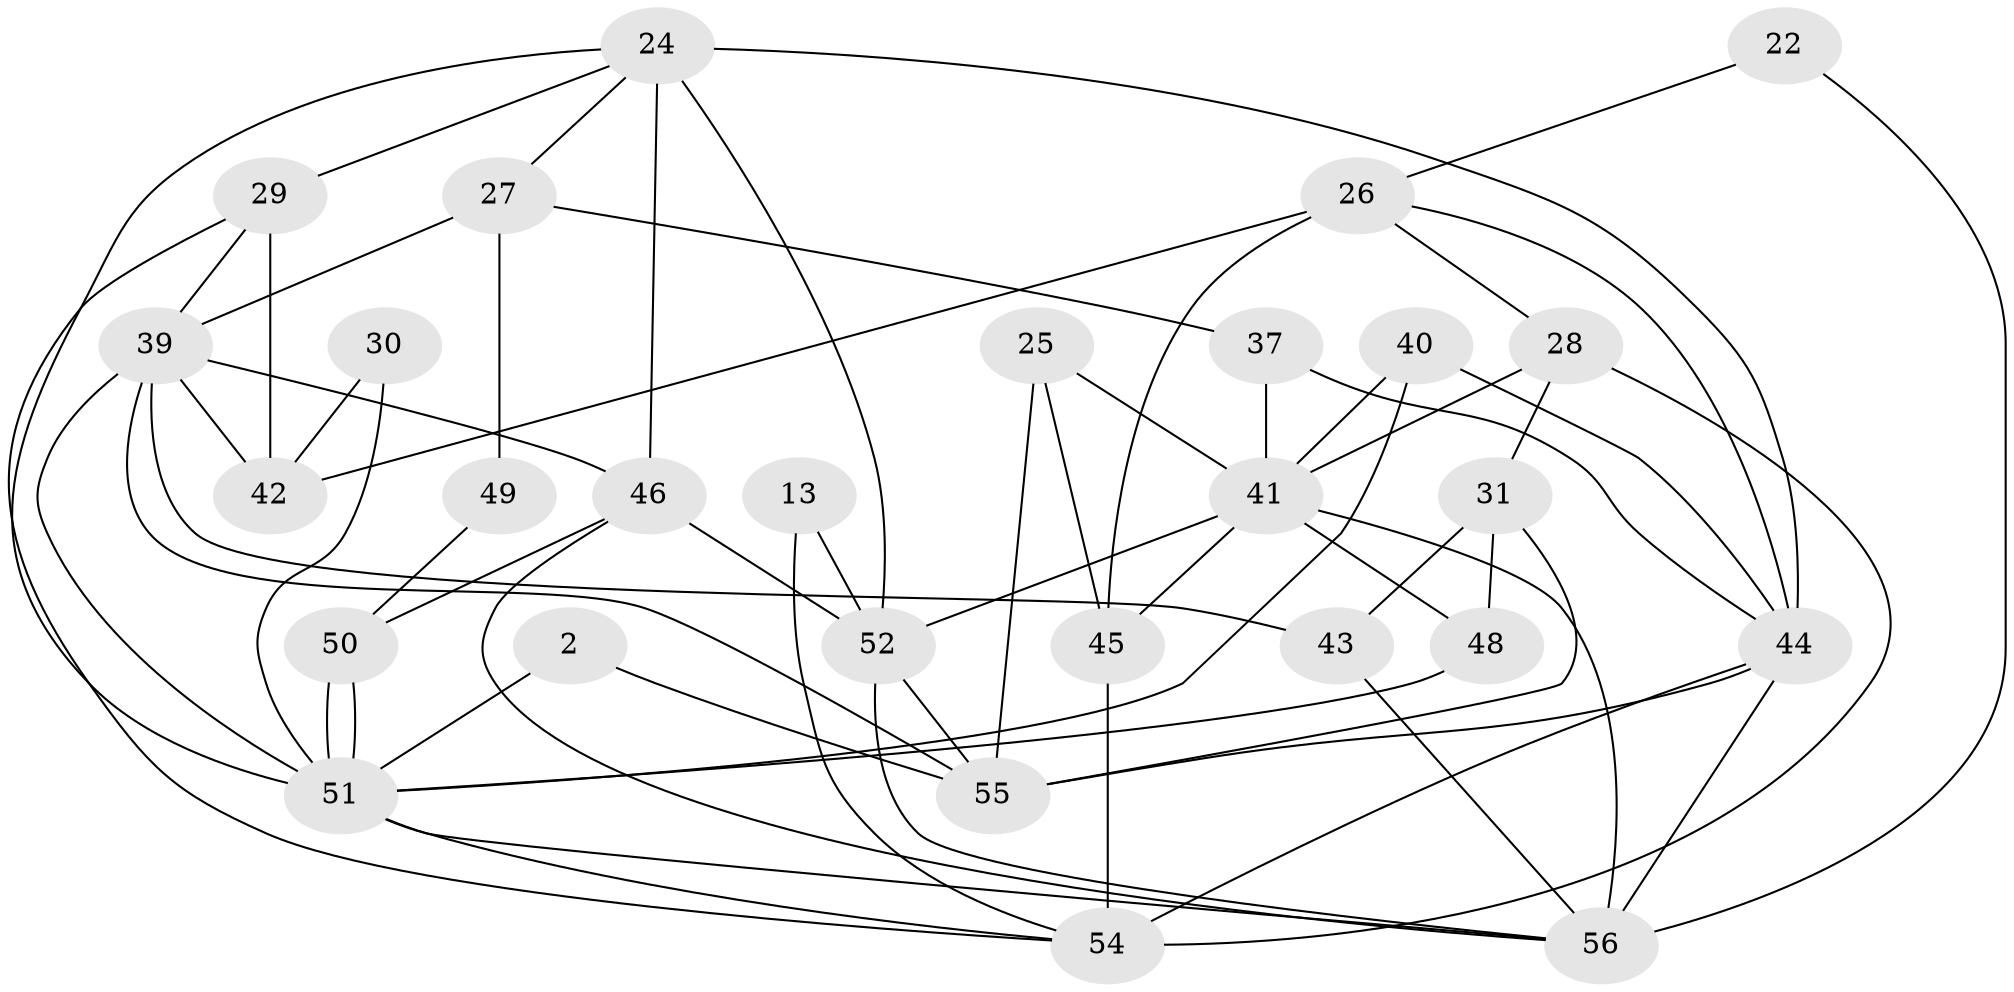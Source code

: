 // original degree distribution, {7: 0.05357142857142857, 2: 0.14285714285714285, 4: 0.25, 5: 0.21428571428571427, 3: 0.26785714285714285, 6: 0.05357142857142857, 8: 0.017857142857142856}
// Generated by graph-tools (version 1.1) at 2025/50/03/09/25 04:50:43]
// undirected, 28 vertices, 63 edges
graph export_dot {
graph [start="1"]
  node [color=gray90,style=filled];
  2;
  13;
  22;
  24 [super="+19"];
  25 [super="+18"];
  26 [super="+16"];
  27 [super="+23"];
  28 [super="+14"];
  29;
  30 [super="+6"];
  31;
  37;
  39 [super="+8+34"];
  40;
  41 [super="+5+33"];
  42 [super="+20"];
  43;
  44 [super="+15"];
  45;
  46 [super="+38+32"];
  48;
  49;
  50;
  51 [super="+21"];
  52 [super="+10+4"];
  54 [super="+1"];
  55 [super="+53"];
  56 [super="+47+36"];
  2 -- 51;
  2 -- 55;
  13 -- 54;
  13 -- 52;
  22 -- 26;
  22 -- 56;
  24 -- 29;
  24 -- 52;
  24 -- 27;
  24 -- 44 [weight=2];
  24 -- 51;
  24 -- 46;
  25 -- 45;
  25 -- 41 [weight=2];
  25 -- 55 [weight=2];
  26 -- 42;
  26 -- 45 [weight=2];
  26 -- 28;
  26 -- 44;
  27 -- 37;
  27 -- 49;
  27 -- 39 [weight=2];
  28 -- 54;
  28 -- 31;
  28 -- 41 [weight=2];
  29 -- 42 [weight=2];
  29 -- 54;
  29 -- 39;
  30 -- 42;
  30 -- 51 [weight=2];
  31 -- 43;
  31 -- 48;
  31 -- 55 [weight=2];
  37 -- 41;
  37 -- 44;
  39 -- 43;
  39 -- 42;
  39 -- 55 [weight=2];
  39 -- 51 [weight=2];
  39 -- 46;
  40 -- 51;
  40 -- 44;
  40 -- 41;
  41 -- 48;
  41 -- 56 [weight=2];
  41 -- 45;
  41 -- 52 [weight=2];
  43 -- 56;
  44 -- 56 [weight=3];
  44 -- 54 [weight=2];
  44 -- 55 [weight=3];
  45 -- 54;
  46 -- 50;
  46 -- 56;
  46 -- 52;
  48 -- 51;
  49 -- 50;
  50 -- 51;
  50 -- 51;
  51 -- 56 [weight=2];
  51 -- 54;
  52 -- 56;
  52 -- 55;
}
